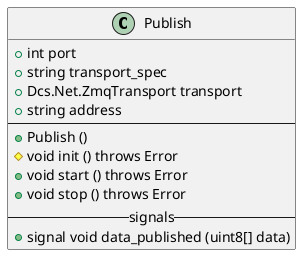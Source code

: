 @startuml

class Publish {
    +int port
    +string transport_spec
    +Dcs.Net.ZmqTransport transport
    +string address
    ----
    +Publish ()
    #void init () throws Error
    +void start () throws Error
    +void stop () throws Error
    -- signals --
    +signal void data_published (uint8[] data)
}

@enduml
